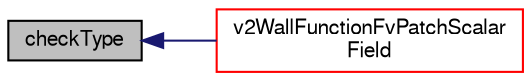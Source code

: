 digraph "checkType"
{
  bgcolor="transparent";
  edge [fontname="FreeSans",fontsize="10",labelfontname="FreeSans",labelfontsize="10"];
  node [fontname="FreeSans",fontsize="10",shape=record];
  rankdir="LR";
  Node301 [label="checkType",height=0.2,width=0.4,color="black", fillcolor="grey75", style="filled", fontcolor="black"];
  Node301 -> Node302 [dir="back",color="midnightblue",fontsize="10",style="solid",fontname="FreeSans"];
  Node302 [label="v2WallFunctionFvPatchScalar\lField",height=0.2,width=0.4,color="red",URL="$a30730.html#add1bcb7e51c32c6aa8b056d84fb63159",tooltip="Construct from patch and internal field. "];
}
